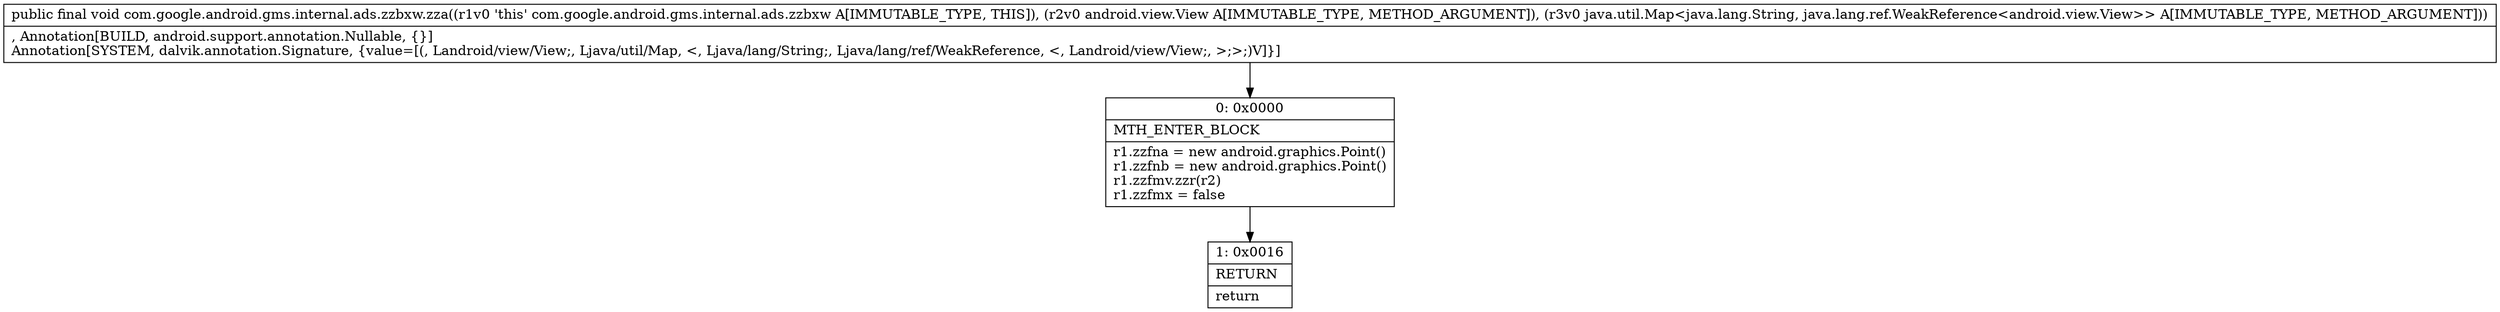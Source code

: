 digraph "CFG forcom.google.android.gms.internal.ads.zzbxw.zza(Landroid\/view\/View;Ljava\/util\/Map;)V" {
Node_0 [shape=record,label="{0\:\ 0x0000|MTH_ENTER_BLOCK\l|r1.zzfna = new android.graphics.Point()\lr1.zzfnb = new android.graphics.Point()\lr1.zzfmv.zzr(r2)\lr1.zzfmx = false\l}"];
Node_1 [shape=record,label="{1\:\ 0x0016|RETURN\l|return\l}"];
MethodNode[shape=record,label="{public final void com.google.android.gms.internal.ads.zzbxw.zza((r1v0 'this' com.google.android.gms.internal.ads.zzbxw A[IMMUTABLE_TYPE, THIS]), (r2v0 android.view.View A[IMMUTABLE_TYPE, METHOD_ARGUMENT]), (r3v0 java.util.Map\<java.lang.String, java.lang.ref.WeakReference\<android.view.View\>\> A[IMMUTABLE_TYPE, METHOD_ARGUMENT]))  | , Annotation[BUILD, android.support.annotation.Nullable, \{\}]\lAnnotation[SYSTEM, dalvik.annotation.Signature, \{value=[(, Landroid\/view\/View;, Ljava\/util\/Map, \<, Ljava\/lang\/String;, Ljava\/lang\/ref\/WeakReference, \<, Landroid\/view\/View;, \>;\>;)V]\}]\l}"];
MethodNode -> Node_0;
Node_0 -> Node_1;
}

